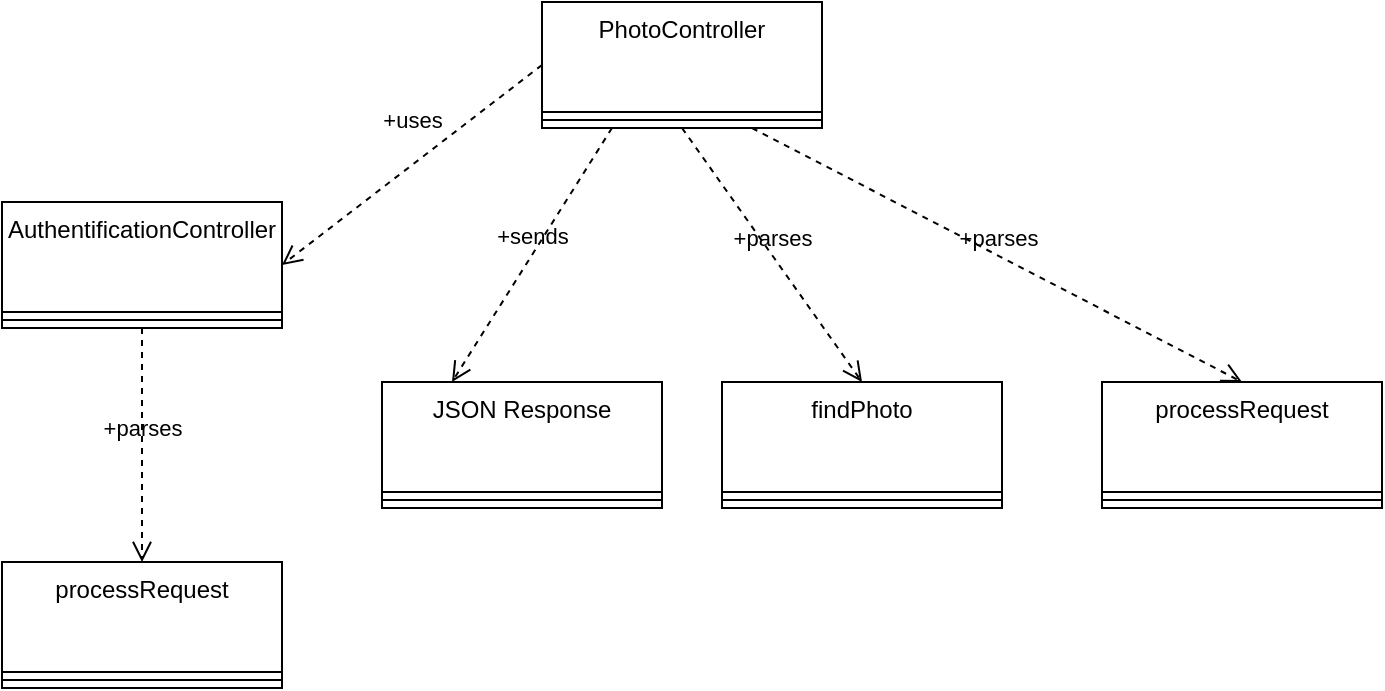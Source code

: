 <mxfile version="24.6.2" type="device">
  <diagram name="Page-1" id="OxoIyqNj5fmYk-D6SxDk">
    <mxGraphModel dx="1002" dy="569" grid="1" gridSize="10" guides="1" tooltips="1" connect="1" arrows="1" fold="1" page="1" pageScale="1" pageWidth="850" pageHeight="1100" math="0" shadow="0">
      <root>
        <mxCell id="0" />
        <mxCell id="1" parent="0" />
        <mxCell id="I9irXq40zzEUQvEuA7V1-1" value="PhotoController&lt;div&gt;&lt;br&gt;&lt;/div&gt;" style="swimlane;fontStyle=0;align=center;verticalAlign=top;childLayout=stackLayout;horizontal=1;startSize=55;horizontalStack=0;resizeParent=1;resizeParentMax=0;resizeLast=0;collapsible=0;marginBottom=0;html=1;whiteSpace=wrap;" vertex="1" parent="1">
          <mxGeometry x="320" y="50" width="140" height="63" as="geometry" />
        </mxCell>
        <mxCell id="I9irXq40zzEUQvEuA7V1-6" value="" style="line;strokeWidth=1;fillColor=none;align=left;verticalAlign=middle;spacingTop=-1;spacingLeft=3;spacingRight=3;rotatable=0;labelPosition=right;points=[];portConstraint=eastwest;" vertex="1" parent="I9irXq40zzEUQvEuA7V1-1">
          <mxGeometry y="55" width="140" height="8" as="geometry" />
        </mxCell>
        <mxCell id="I9irXq40zzEUQvEuA7V1-9" value="AuthentificationController" style="swimlane;fontStyle=0;align=center;verticalAlign=top;childLayout=stackLayout;horizontal=1;startSize=55;horizontalStack=0;resizeParent=1;resizeParentMax=0;resizeLast=0;collapsible=0;marginBottom=0;html=1;whiteSpace=wrap;" vertex="1" parent="1">
          <mxGeometry x="50" y="150" width="140" height="63" as="geometry" />
        </mxCell>
        <mxCell id="I9irXq40zzEUQvEuA7V1-14" value="" style="line;strokeWidth=1;fillColor=none;align=left;verticalAlign=middle;spacingTop=-1;spacingLeft=3;spacingRight=3;rotatable=0;labelPosition=right;points=[];portConstraint=eastwest;" vertex="1" parent="I9irXq40zzEUQvEuA7V1-9">
          <mxGeometry y="55" width="140" height="8" as="geometry" />
        </mxCell>
        <mxCell id="I9irXq40zzEUQvEuA7V1-17" value="processRequest" style="swimlane;fontStyle=0;align=center;verticalAlign=top;childLayout=stackLayout;horizontal=1;startSize=55;horizontalStack=0;resizeParent=1;resizeParentMax=0;resizeLast=0;collapsible=0;marginBottom=0;html=1;whiteSpace=wrap;" vertex="1" parent="1">
          <mxGeometry x="600" y="240" width="140" height="63" as="geometry" />
        </mxCell>
        <mxCell id="I9irXq40zzEUQvEuA7V1-22" value="" style="line;strokeWidth=1;fillColor=none;align=left;verticalAlign=middle;spacingTop=-1;spacingLeft=3;spacingRight=3;rotatable=0;labelPosition=right;points=[];portConstraint=eastwest;" vertex="1" parent="I9irXq40zzEUQvEuA7V1-17">
          <mxGeometry y="55" width="140" height="8" as="geometry" />
        </mxCell>
        <mxCell id="I9irXq40zzEUQvEuA7V1-25" value="processRequest" style="swimlane;fontStyle=0;align=center;verticalAlign=top;childLayout=stackLayout;horizontal=1;startSize=55;horizontalStack=0;resizeParent=1;resizeParentMax=0;resizeLast=0;collapsible=0;marginBottom=0;html=1;whiteSpace=wrap;" vertex="1" parent="1">
          <mxGeometry x="50" y="330" width="140" height="63" as="geometry" />
        </mxCell>
        <mxCell id="I9irXq40zzEUQvEuA7V1-26" value="" style="line;strokeWidth=1;fillColor=none;align=left;verticalAlign=middle;spacingTop=-1;spacingLeft=3;spacingRight=3;rotatable=0;labelPosition=right;points=[];portConstraint=eastwest;" vertex="1" parent="I9irXq40zzEUQvEuA7V1-25">
          <mxGeometry y="55" width="140" height="8" as="geometry" />
        </mxCell>
        <mxCell id="I9irXq40zzEUQvEuA7V1-27" value="JSON Response" style="swimlane;fontStyle=0;align=center;verticalAlign=top;childLayout=stackLayout;horizontal=1;startSize=55;horizontalStack=0;resizeParent=1;resizeParentMax=0;resizeLast=0;collapsible=0;marginBottom=0;html=1;whiteSpace=wrap;" vertex="1" parent="1">
          <mxGeometry x="240" y="240" width="140" height="63" as="geometry" />
        </mxCell>
        <mxCell id="I9irXq40zzEUQvEuA7V1-32" value="" style="line;strokeWidth=1;fillColor=none;align=left;verticalAlign=middle;spacingTop=-1;spacingLeft=3;spacingRight=3;rotatable=0;labelPosition=right;points=[];portConstraint=eastwest;" vertex="1" parent="I9irXq40zzEUQvEuA7V1-27">
          <mxGeometry y="55" width="140" height="8" as="geometry" />
        </mxCell>
        <mxCell id="I9irXq40zzEUQvEuA7V1-35" value="findPhoto" style="swimlane;fontStyle=0;align=center;verticalAlign=top;childLayout=stackLayout;horizontal=1;startSize=55;horizontalStack=0;resizeParent=1;resizeParentMax=0;resizeLast=0;collapsible=0;marginBottom=0;html=1;whiteSpace=wrap;" vertex="1" parent="1">
          <mxGeometry x="410" y="240" width="140" height="63" as="geometry" />
        </mxCell>
        <mxCell id="I9irXq40zzEUQvEuA7V1-40" value="" style="line;strokeWidth=1;fillColor=none;align=left;verticalAlign=middle;spacingTop=-1;spacingLeft=3;spacingRight=3;rotatable=0;labelPosition=right;points=[];portConstraint=eastwest;" vertex="1" parent="I9irXq40zzEUQvEuA7V1-35">
          <mxGeometry y="55" width="140" height="8" as="geometry" />
        </mxCell>
        <mxCell id="I9irXq40zzEUQvEuA7V1-43" value="+uses&lt;div&gt;&lt;br&gt;&lt;/div&gt;" style="endArrow=open;startArrow=none;endFill=0;startFill=0;endSize=8;html=1;verticalAlign=bottom;dashed=1;labelBackgroundColor=none;rounded=0;entryX=1;entryY=0.5;entryDx=0;entryDy=0;exitX=0;exitY=0.5;exitDx=0;exitDy=0;" edge="1" parent="1" source="I9irXq40zzEUQvEuA7V1-1" target="I9irXq40zzEUQvEuA7V1-9">
          <mxGeometry width="160" relative="1" as="geometry">
            <mxPoint x="340" y="300" as="sourcePoint" />
            <mxPoint x="500" y="300" as="targetPoint" />
          </mxGeometry>
        </mxCell>
        <mxCell id="I9irXq40zzEUQvEuA7V1-44" value="+parses" style="endArrow=open;startArrow=none;endFill=0;startFill=0;endSize=8;html=1;verticalAlign=bottom;dashed=1;labelBackgroundColor=none;rounded=0;exitX=0.5;exitY=1;exitDx=0;exitDy=0;entryX=0.5;entryY=0;entryDx=0;entryDy=0;" edge="1" parent="1" source="I9irXq40zzEUQvEuA7V1-9" target="I9irXq40zzEUQvEuA7V1-25">
          <mxGeometry width="160" relative="1" as="geometry">
            <mxPoint x="150" y="270" as="sourcePoint" />
            <mxPoint x="310" y="270" as="targetPoint" />
          </mxGeometry>
        </mxCell>
        <mxCell id="I9irXq40zzEUQvEuA7V1-45" value="+sends" style="endArrow=open;startArrow=none;endFill=0;startFill=0;endSize=8;html=1;verticalAlign=bottom;dashed=1;labelBackgroundColor=none;rounded=0;exitX=0.25;exitY=1;exitDx=0;exitDy=0;entryX=0.25;entryY=0;entryDx=0;entryDy=0;" edge="1" parent="1" source="I9irXq40zzEUQvEuA7V1-1" target="I9irXq40zzEUQvEuA7V1-27">
          <mxGeometry width="160" relative="1" as="geometry">
            <mxPoint x="370" y="170" as="sourcePoint" />
            <mxPoint x="530" y="170" as="targetPoint" />
          </mxGeometry>
        </mxCell>
        <mxCell id="I9irXq40zzEUQvEuA7V1-46" value="+parses" style="endArrow=open;startArrow=none;endFill=0;startFill=0;endSize=8;html=1;verticalAlign=bottom;dashed=1;labelBackgroundColor=none;rounded=0;exitX=0.75;exitY=1;exitDx=0;exitDy=0;entryX=0.5;entryY=0;entryDx=0;entryDy=0;" edge="1" parent="1" source="I9irXq40zzEUQvEuA7V1-1" target="I9irXq40zzEUQvEuA7V1-17">
          <mxGeometry width="160" relative="1" as="geometry">
            <mxPoint x="130" y="223" as="sourcePoint" />
            <mxPoint x="130" y="340" as="targetPoint" />
          </mxGeometry>
        </mxCell>
        <mxCell id="I9irXq40zzEUQvEuA7V1-47" value="+parses" style="endArrow=open;startArrow=none;endFill=0;startFill=0;endSize=8;html=1;verticalAlign=bottom;dashed=1;labelBackgroundColor=none;rounded=0;exitX=0.5;exitY=1;exitDx=0;exitDy=0;entryX=0.5;entryY=0;entryDx=0;entryDy=0;" edge="1" parent="1" source="I9irXq40zzEUQvEuA7V1-1" target="I9irXq40zzEUQvEuA7V1-35">
          <mxGeometry width="160" relative="1" as="geometry">
            <mxPoint x="435" y="123" as="sourcePoint" />
            <mxPoint x="680" y="250" as="targetPoint" />
          </mxGeometry>
        </mxCell>
      </root>
    </mxGraphModel>
  </diagram>
</mxfile>
